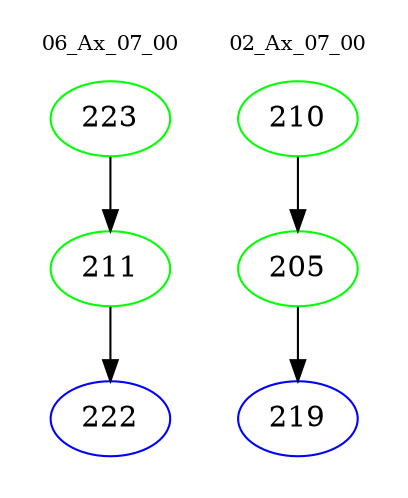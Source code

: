digraph{
subgraph cluster_0 {
color = white
label = "06_Ax_07_00";
fontsize=10;
T0_223 [label="223", color="green"]
T0_223 -> T0_211 [color="black"]
T0_211 [label="211", color="green"]
T0_211 -> T0_222 [color="black"]
T0_222 [label="222", color="blue"]
}
subgraph cluster_1 {
color = white
label = "02_Ax_07_00";
fontsize=10;
T1_210 [label="210", color="green"]
T1_210 -> T1_205 [color="black"]
T1_205 [label="205", color="green"]
T1_205 -> T1_219 [color="black"]
T1_219 [label="219", color="blue"]
}
}
